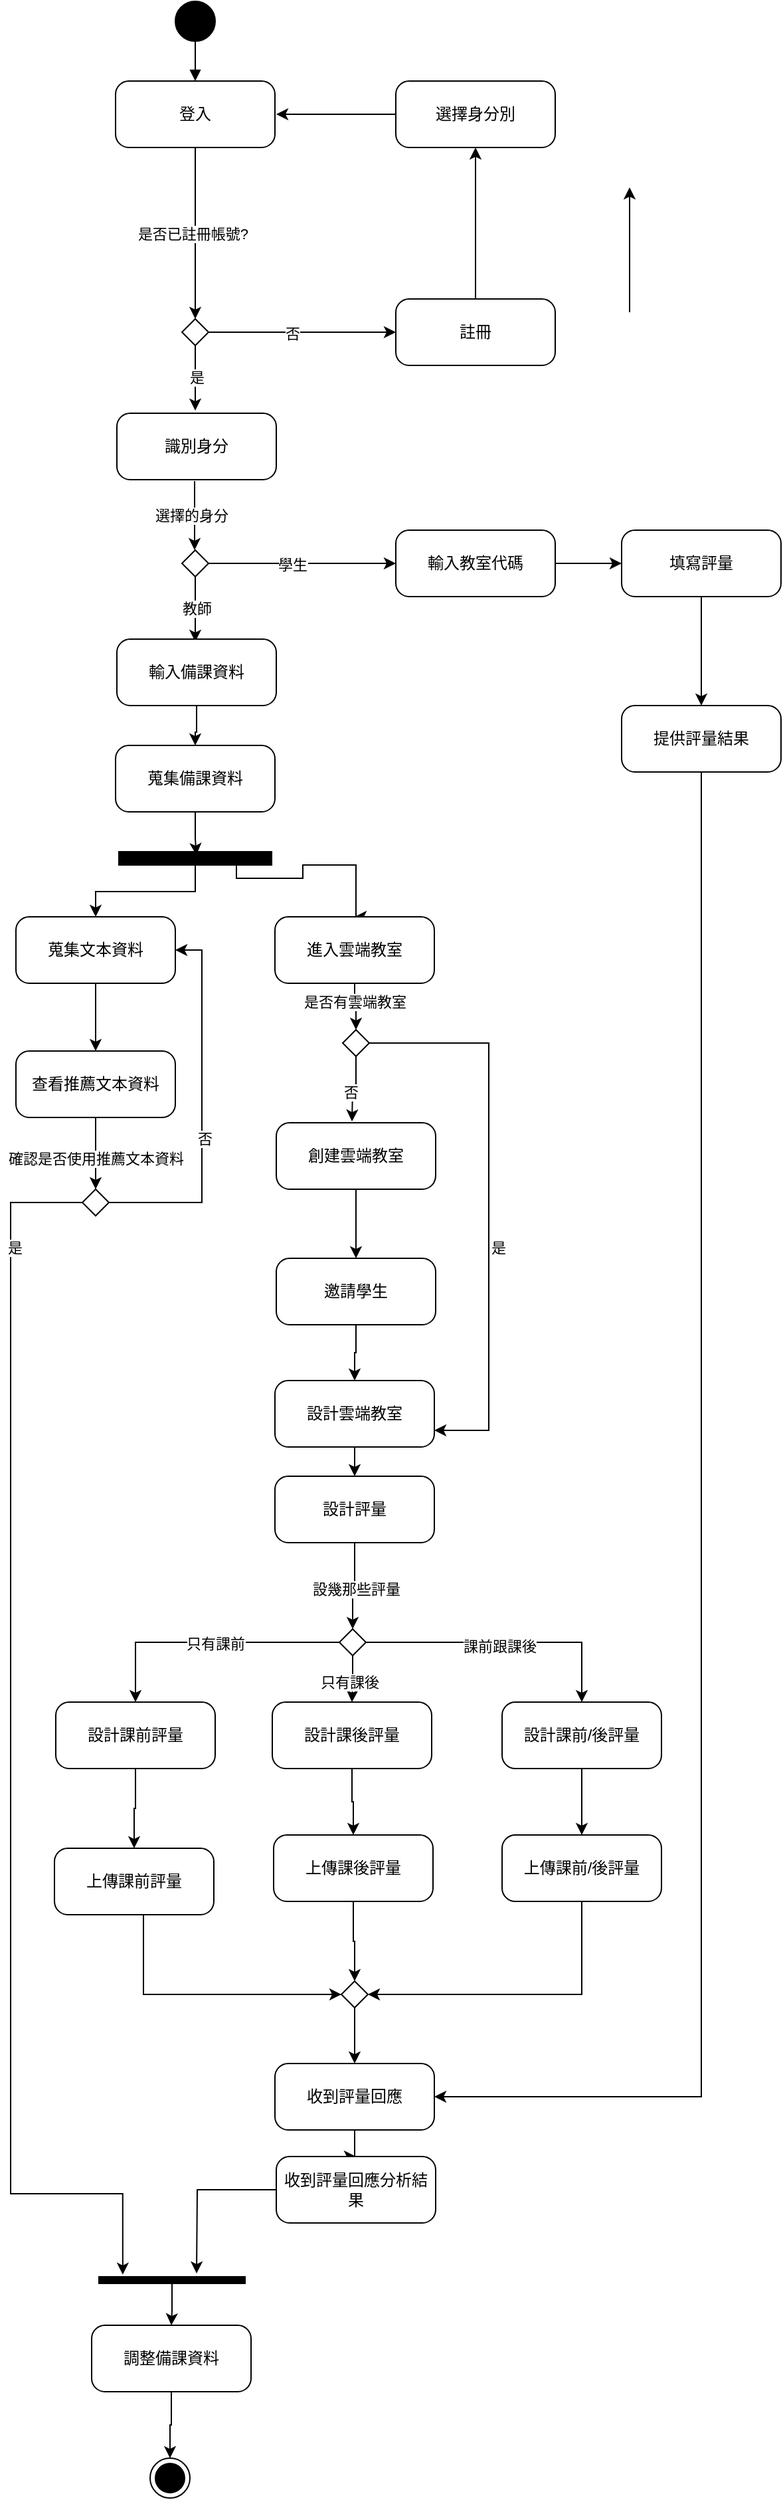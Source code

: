 <mxfile version="25.0.3">
  <diagram name="第 1 页" id="TQa5J9GlehOZ1MiMV7HE">
    <mxGraphModel dx="934" dy="525" grid="1" gridSize="10" guides="1" tooltips="1" connect="1" arrows="1" fold="1" page="1" pageScale="1" pageWidth="3300" pageHeight="4681" math="0" shadow="0">
      <root>
        <mxCell id="0" />
        <mxCell id="1" parent="0" />
        <mxCell id="7FevX2dkkL_9MfP158KE-2" value="" style="ellipse;fillColor=strokeColor;html=1;" parent="1" vertex="1">
          <mxGeometry x="144" y="30" width="30" height="30" as="geometry" />
        </mxCell>
        <mxCell id="7FevX2dkkL_9MfP158KE-6" value="登入" style="html=1;dashed=0;rounded=1;absoluteArcSize=1;arcSize=20;verticalAlign=middle;align=center;whiteSpace=wrap;" parent="1" vertex="1">
          <mxGeometry x="99" y="90" width="120" height="50" as="geometry" />
        </mxCell>
        <mxCell id="7FevX2dkkL_9MfP158KE-10" value="註冊" style="html=1;dashed=0;rounded=1;absoluteArcSize=1;arcSize=20;verticalAlign=middle;align=center;whiteSpace=wrap;" parent="1" vertex="1">
          <mxGeometry x="310" y="254" width="120" height="50" as="geometry" />
        </mxCell>
        <mxCell id="7FevX2dkkL_9MfP158KE-12" value="" style="edgeStyle=orthogonalEdgeStyle;rounded=0;orthogonalLoop=1;jettySize=auto;html=1;endArrow=classic;endFill=1;entryX=0.5;entryY=0;entryDx=0;entryDy=0;exitX=0.5;exitY=1;exitDx=0;exitDy=0;" parent="1" source="7FevX2dkkL_9MfP158KE-6" edge="1">
          <mxGeometry relative="1" as="geometry">
            <mxPoint x="159" y="269" as="targetPoint" />
            <mxPoint x="158.5" y="150" as="sourcePoint" />
          </mxGeometry>
        </mxCell>
        <mxCell id="7FevX2dkkL_9MfP158KE-13" value="是否已註冊帳號?" style="edgeLabel;html=1;align=center;verticalAlign=middle;resizable=0;points=[];" parent="7FevX2dkkL_9MfP158KE-12" vertex="1" connectable="0">
          <mxGeometry relative="1" as="geometry">
            <mxPoint x="-3" as="offset" />
          </mxGeometry>
        </mxCell>
        <mxCell id="7FevX2dkkL_9MfP158KE-16" value="" style="html=1;verticalAlign=bottom;labelBackgroundColor=none;endArrow=block;endFill=1;rounded=0;entryX=0.5;entryY=0;entryDx=0;entryDy=0;exitX=0.5;exitY=1;exitDx=0;exitDy=0;" parent="1" source="7FevX2dkkL_9MfP158KE-2" target="7FevX2dkkL_9MfP158KE-6" edge="1">
          <mxGeometry width="160" relative="1" as="geometry">
            <mxPoint x="300" y="330" as="sourcePoint" />
            <mxPoint x="460" y="330" as="targetPoint" />
          </mxGeometry>
        </mxCell>
        <mxCell id="7FevX2dkkL_9MfP158KE-17" style="edgeStyle=orthogonalEdgeStyle;rounded=0;orthogonalLoop=1;jettySize=auto;html=1;exitX=0.5;exitY=0;exitDx=0;exitDy=0;endArrow=classic;endFill=1;entryX=0.5;entryY=1;entryDx=0;entryDy=0;" parent="1" source="7FevX2dkkL_9MfP158KE-10" target="7FevX2dkkL_9MfP158KE-23" edge="1">
          <mxGeometry relative="1" as="geometry">
            <mxPoint x="370" y="210" as="targetPoint" />
            <mxPoint x="190" y="257" as="sourcePoint" />
          </mxGeometry>
        </mxCell>
        <mxCell id="7FevX2dkkL_9MfP158KE-22" style="edgeStyle=orthogonalEdgeStyle;rounded=0;orthogonalLoop=1;jettySize=auto;html=1;exitX=0.5;exitY=0;exitDx=0;exitDy=0;endArrow=classic;endFill=1;" parent="1" edge="1">
          <mxGeometry relative="1" as="geometry">
            <mxPoint x="486" y="170" as="targetPoint" />
            <mxPoint x="486" y="264" as="sourcePoint" />
          </mxGeometry>
        </mxCell>
        <mxCell id="7FevX2dkkL_9MfP158KE-24" style="edgeStyle=orthogonalEdgeStyle;rounded=0;orthogonalLoop=1;jettySize=auto;html=1;" parent="1" source="7FevX2dkkL_9MfP158KE-23" edge="1">
          <mxGeometry relative="1" as="geometry">
            <mxPoint x="220" y="115" as="targetPoint" />
          </mxGeometry>
        </mxCell>
        <mxCell id="7FevX2dkkL_9MfP158KE-23" value="選擇身分別" style="html=1;dashed=0;rounded=1;absoluteArcSize=1;arcSize=20;verticalAlign=middle;align=center;whiteSpace=wrap;" parent="1" vertex="1">
          <mxGeometry x="310" y="90" width="120" height="50" as="geometry" />
        </mxCell>
        <mxCell id="7FevX2dkkL_9MfP158KE-26" value="" style="edgeStyle=orthogonalEdgeStyle;rounded=0;orthogonalLoop=1;jettySize=auto;html=1;endArrow=classic;endFill=1;exitX=0.5;exitY=1;exitDx=0;exitDy=0;" parent="1" edge="1">
          <mxGeometry relative="1" as="geometry">
            <mxPoint x="158.5" y="443" as="targetPoint" />
            <mxPoint x="158.5" y="391" as="sourcePoint" />
          </mxGeometry>
        </mxCell>
        <mxCell id="7FevX2dkkL_9MfP158KE-27" value="選擇的身分" style="edgeLabel;html=1;align=center;verticalAlign=middle;resizable=0;points=[];" parent="7FevX2dkkL_9MfP158KE-26" vertex="1" connectable="0">
          <mxGeometry relative="1" as="geometry">
            <mxPoint x="-3" as="offset" />
          </mxGeometry>
        </mxCell>
        <mxCell id="7FevX2dkkL_9MfP158KE-28" value="識別身分" style="html=1;dashed=0;rounded=1;absoluteArcSize=1;arcSize=20;verticalAlign=middle;align=center;whiteSpace=wrap;" parent="1" vertex="1">
          <mxGeometry x="100" y="340" width="120" height="50" as="geometry" />
        </mxCell>
        <mxCell id="7FevX2dkkL_9MfP158KE-33" style="edgeStyle=orthogonalEdgeStyle;rounded=0;orthogonalLoop=1;jettySize=auto;html=1;exitX=1;exitY=0.5;exitDx=0;exitDy=0;endArrow=classic;endFill=1;entryX=0;entryY=0.5;entryDx=0;entryDy=0;" parent="1" source="7FevX2dkkL_9MfP158KE-35" edge="1">
          <mxGeometry relative="1" as="geometry">
            <mxPoint x="310" y="279" as="targetPoint" />
            <mxPoint x="199" y="307" as="sourcePoint" />
          </mxGeometry>
        </mxCell>
        <mxCell id="7FevX2dkkL_9MfP158KE-34" value="否" style="edgeLabel;html=1;align=center;verticalAlign=middle;resizable=0;points=[];" parent="7FevX2dkkL_9MfP158KE-33" vertex="1" connectable="0">
          <mxGeometry x="0.156" relative="1" as="geometry">
            <mxPoint x="-19" as="offset" />
          </mxGeometry>
        </mxCell>
        <mxCell id="7FevX2dkkL_9MfP158KE-35" value="" style="rhombus;aspect=fixed;" parent="1" vertex="1">
          <mxGeometry x="149" y="269" width="20" height="20" as="geometry" />
        </mxCell>
        <mxCell id="7FevX2dkkL_9MfP158KE-36" style="edgeStyle=orthogonalEdgeStyle;rounded=0;orthogonalLoop=1;jettySize=auto;html=1;exitX=0.5;exitY=1;exitDx=0;exitDy=0;endArrow=classic;endFill=1;" parent="1" source="7FevX2dkkL_9MfP158KE-35" edge="1">
          <mxGeometry relative="1" as="geometry">
            <mxPoint x="159" y="338" as="targetPoint" />
            <mxPoint x="159" y="288" as="sourcePoint" />
          </mxGeometry>
        </mxCell>
        <mxCell id="7FevX2dkkL_9MfP158KE-37" value="是" style="edgeLabel;html=1;align=center;verticalAlign=middle;resizable=0;points=[];" parent="7FevX2dkkL_9MfP158KE-36" vertex="1" connectable="0">
          <mxGeometry x="0.01" y="3" relative="1" as="geometry">
            <mxPoint x="-3" y="-1" as="offset" />
          </mxGeometry>
        </mxCell>
        <mxCell id="7FevX2dkkL_9MfP158KE-38" style="edgeStyle=orthogonalEdgeStyle;rounded=0;orthogonalLoop=1;jettySize=auto;html=1;exitX=1;exitY=0.5;exitDx=0;exitDy=0;endArrow=classic;endFill=1;entryX=0;entryY=0.5;entryDx=0;entryDy=0;" parent="1" source="7FevX2dkkL_9MfP158KE-40" edge="1">
          <mxGeometry relative="1" as="geometry">
            <mxPoint x="310" y="453" as="targetPoint" />
            <mxPoint x="199" y="481" as="sourcePoint" />
          </mxGeometry>
        </mxCell>
        <mxCell id="7FevX2dkkL_9MfP158KE-39" value="學生" style="edgeLabel;html=1;align=center;verticalAlign=middle;resizable=0;points=[];" parent="7FevX2dkkL_9MfP158KE-38" vertex="1" connectable="0">
          <mxGeometry x="0.156" relative="1" as="geometry">
            <mxPoint x="-19" as="offset" />
          </mxGeometry>
        </mxCell>
        <mxCell id="7FevX2dkkL_9MfP158KE-40" value="" style="rhombus;aspect=fixed;" parent="1" vertex="1">
          <mxGeometry x="149" y="443" width="20" height="20" as="geometry" />
        </mxCell>
        <mxCell id="7FevX2dkkL_9MfP158KE-41" style="edgeStyle=orthogonalEdgeStyle;rounded=0;orthogonalLoop=1;jettySize=auto;html=1;exitX=0.5;exitY=1;exitDx=0;exitDy=0;endArrow=classic;endFill=1;" parent="1" source="7FevX2dkkL_9MfP158KE-40" edge="1">
          <mxGeometry relative="1" as="geometry">
            <mxPoint x="159" y="512" as="targetPoint" />
            <mxPoint x="159" y="462" as="sourcePoint" />
          </mxGeometry>
        </mxCell>
        <mxCell id="7FevX2dkkL_9MfP158KE-42" value="教師" style="edgeLabel;html=1;align=center;verticalAlign=middle;resizable=0;points=[];" parent="7FevX2dkkL_9MfP158KE-41" vertex="1" connectable="0">
          <mxGeometry x="0.01" y="3" relative="1" as="geometry">
            <mxPoint x="-3" y="-1" as="offset" />
          </mxGeometry>
        </mxCell>
        <mxCell id="7FevX2dkkL_9MfP158KE-49" style="edgeStyle=orthogonalEdgeStyle;rounded=0;orthogonalLoop=1;jettySize=auto;html=1;entryX=0.5;entryY=0;entryDx=0;entryDy=0;" parent="1" source="7FevX2dkkL_9MfP158KE-43" target="7FevX2dkkL_9MfP158KE-45" edge="1">
          <mxGeometry relative="1" as="geometry" />
        </mxCell>
        <mxCell id="7FevX2dkkL_9MfP158KE-43" value="輸入備課資料" style="html=1;dashed=0;rounded=1;absoluteArcSize=1;arcSize=20;verticalAlign=middle;align=center;whiteSpace=wrap;" parent="1" vertex="1">
          <mxGeometry x="100" y="510" width="120" height="50" as="geometry" />
        </mxCell>
        <mxCell id="7FevX2dkkL_9MfP158KE-45" value="蒐集備課資料" style="html=1;dashed=0;rounded=1;absoluteArcSize=1;arcSize=20;verticalAlign=middle;align=center;whiteSpace=wrap;" parent="1" vertex="1">
          <mxGeometry x="99" y="590" width="120" height="50" as="geometry" />
        </mxCell>
        <mxCell id="7FevX2dkkL_9MfP158KE-54" style="edgeStyle=orthogonalEdgeStyle;rounded=0;orthogonalLoop=1;jettySize=auto;html=1;" parent="1" source="7FevX2dkkL_9MfP158KE-50" target="7FevX2dkkL_9MfP158KE-53" edge="1">
          <mxGeometry relative="1" as="geometry">
            <mxPoint x="158.059" y="1225" as="sourcePoint" />
          </mxGeometry>
        </mxCell>
        <mxCell id="7FevX2dkkL_9MfP158KE-53" value="" style="ellipse;html=1;shape=endState;fillColor=strokeColor;" parent="1" vertex="1">
          <mxGeometry x="125" y="1879" width="30" height="30" as="geometry" />
        </mxCell>
        <mxCell id="w4hdbUAe_bw6c_E5u_BD-85" style="edgeStyle=orthogonalEdgeStyle;rounded=0;orthogonalLoop=1;jettySize=auto;html=1;" edge="1" parent="1" source="7FevX2dkkL_9MfP158KE-55" target="w4hdbUAe_bw6c_E5u_BD-84">
          <mxGeometry relative="1" as="geometry" />
        </mxCell>
        <mxCell id="7FevX2dkkL_9MfP158KE-55" value="輸入教室代碼" style="html=1;dashed=0;rounded=1;absoluteArcSize=1;arcSize=20;verticalAlign=middle;align=center;whiteSpace=wrap;" parent="1" vertex="1">
          <mxGeometry x="310" y="428" width="120" height="50" as="geometry" />
        </mxCell>
        <mxCell id="7FevX2dkkL_9MfP158KE-65" style="edgeStyle=orthogonalEdgeStyle;rounded=0;orthogonalLoop=1;jettySize=auto;html=1;entryX=0.5;entryY=0;entryDx=0;entryDy=0;" parent="1" source="7FevX2dkkL_9MfP158KE-59" target="7FevX2dkkL_9MfP158KE-63" edge="1">
          <mxGeometry relative="1" as="geometry" />
        </mxCell>
        <mxCell id="w4hdbUAe_bw6c_E5u_BD-18" style="edgeStyle=orthogonalEdgeStyle;rounded=0;orthogonalLoop=1;jettySize=auto;html=1;entryX=0.5;entryY=0;entryDx=0;entryDy=0;" edge="1" parent="1" source="7FevX2dkkL_9MfP158KE-59" target="7FevX2dkkL_9MfP158KE-79">
          <mxGeometry relative="1" as="geometry">
            <Array as="points">
              <mxPoint x="190" y="690" />
              <mxPoint x="240" y="690" />
              <mxPoint x="240" y="680" />
              <mxPoint x="280" y="680" />
            </Array>
          </mxGeometry>
        </mxCell>
        <mxCell id="7FevX2dkkL_9MfP158KE-59" value="" style="html=1;points=[];perimeter=orthogonalPerimeter;fillColor=strokeColor;" parent="1" vertex="1">
          <mxGeometry x="101.5" y="670" width="115" height="10" as="geometry" />
        </mxCell>
        <mxCell id="w4hdbUAe_bw6c_E5u_BD-39" value="" style="edgeStyle=orthogonalEdgeStyle;rounded=0;orthogonalLoop=1;jettySize=auto;html=1;" edge="1" parent="1" source="7FevX2dkkL_9MfP158KE-63" target="w4hdbUAe_bw6c_E5u_BD-38">
          <mxGeometry relative="1" as="geometry" />
        </mxCell>
        <mxCell id="7FevX2dkkL_9MfP158KE-63" value="蒐集文本資料" style="html=1;dashed=0;rounded=1;absoluteArcSize=1;arcSize=20;verticalAlign=middle;align=center;whiteSpace=wrap;" parent="1" vertex="1">
          <mxGeometry x="24" y="719" width="120" height="50" as="geometry" />
        </mxCell>
        <mxCell id="7FevX2dkkL_9MfP158KE-87" value="" style="edgeStyle=orthogonalEdgeStyle;rounded=0;orthogonalLoop=1;jettySize=auto;html=1;" parent="1" source="7FevX2dkkL_9MfP158KE-79" target="7FevX2dkkL_9MfP158KE-83" edge="1">
          <mxGeometry relative="1" as="geometry" />
        </mxCell>
        <mxCell id="7FevX2dkkL_9MfP158KE-88" value="是否有雲端教室" style="edgeLabel;html=1;align=center;verticalAlign=middle;resizable=0;points=[];" parent="7FevX2dkkL_9MfP158KE-87" vertex="1" connectable="0">
          <mxGeometry x="-0.235" relative="1" as="geometry">
            <mxPoint as="offset" />
          </mxGeometry>
        </mxCell>
        <mxCell id="7FevX2dkkL_9MfP158KE-79" value="進入雲端教室" style="html=1;dashed=0;rounded=1;absoluteArcSize=1;arcSize=20;verticalAlign=middle;align=center;whiteSpace=wrap;" parent="1" vertex="1">
          <mxGeometry x="219" y="719" width="120" height="50" as="geometry" />
        </mxCell>
        <mxCell id="7FevX2dkkL_9MfP158KE-81" style="edgeStyle=orthogonalEdgeStyle;rounded=0;orthogonalLoop=1;jettySize=auto;html=1;exitX=1;exitY=0.5;exitDx=0;exitDy=0;endArrow=classic;endFill=1;entryX=1;entryY=0.75;entryDx=0;entryDy=0;" parent="1" source="7FevX2dkkL_9MfP158KE-83" edge="1" target="w4hdbUAe_bw6c_E5u_BD-19">
          <mxGeometry relative="1" as="geometry">
            <mxPoint x="377" y="814" as="targetPoint" />
            <mxPoint x="317" y="842" as="sourcePoint" />
            <Array as="points">
              <mxPoint x="380" y="814" />
              <mxPoint x="380" y="1105" />
            </Array>
          </mxGeometry>
        </mxCell>
        <mxCell id="7FevX2dkkL_9MfP158KE-82" value="是" style="edgeLabel;html=1;align=center;verticalAlign=middle;resizable=0;points=[];" parent="7FevX2dkkL_9MfP158KE-81" vertex="1" connectable="0">
          <mxGeometry x="0.156" relative="1" as="geometry">
            <mxPoint x="7" as="offset" />
          </mxGeometry>
        </mxCell>
        <mxCell id="7FevX2dkkL_9MfP158KE-83" value="" style="rhombus;aspect=fixed;" parent="1" vertex="1">
          <mxGeometry x="270" y="804" width="20" height="20" as="geometry" />
        </mxCell>
        <mxCell id="7FevX2dkkL_9MfP158KE-84" style="edgeStyle=orthogonalEdgeStyle;rounded=0;orthogonalLoop=1;jettySize=auto;html=1;exitX=0.5;exitY=1;exitDx=0;exitDy=0;endArrow=classic;endFill=1;" parent="1" source="7FevX2dkkL_9MfP158KE-83" edge="1">
          <mxGeometry relative="1" as="geometry">
            <mxPoint x="277" y="873" as="targetPoint" />
            <mxPoint x="277" y="823" as="sourcePoint" />
          </mxGeometry>
        </mxCell>
        <mxCell id="7FevX2dkkL_9MfP158KE-85" value="否" style="edgeLabel;html=1;align=center;verticalAlign=middle;resizable=0;points=[];" parent="7FevX2dkkL_9MfP158KE-84" vertex="1" connectable="0">
          <mxGeometry x="0.01" y="3" relative="1" as="geometry">
            <mxPoint x="-3" y="-1" as="offset" />
          </mxGeometry>
        </mxCell>
        <mxCell id="w4hdbUAe_bw6c_E5u_BD-2" style="edgeStyle=orthogonalEdgeStyle;rounded=0;orthogonalLoop=1;jettySize=auto;html=1;" edge="1" parent="1" source="7FevX2dkkL_9MfP158KE-89" target="7FevX2dkkL_9MfP158KE-91">
          <mxGeometry relative="1" as="geometry" />
        </mxCell>
        <mxCell id="7FevX2dkkL_9MfP158KE-89" value="創建雲端教室" style="html=1;dashed=0;rounded=1;absoluteArcSize=1;arcSize=20;verticalAlign=middle;align=center;whiteSpace=wrap;" parent="1" vertex="1">
          <mxGeometry x="220" y="874" width="120" height="50" as="geometry" />
        </mxCell>
        <mxCell id="w4hdbUAe_bw6c_E5u_BD-20" value="" style="edgeStyle=orthogonalEdgeStyle;rounded=0;orthogonalLoop=1;jettySize=auto;html=1;" edge="1" parent="1" source="7FevX2dkkL_9MfP158KE-91" target="w4hdbUAe_bw6c_E5u_BD-19">
          <mxGeometry relative="1" as="geometry" />
        </mxCell>
        <mxCell id="7FevX2dkkL_9MfP158KE-91" value="邀請學生" style="html=1;dashed=0;rounded=1;absoluteArcSize=1;arcSize=20;verticalAlign=middle;align=center;whiteSpace=wrap;" parent="1" vertex="1">
          <mxGeometry x="220" y="976" width="120" height="50" as="geometry" />
        </mxCell>
        <mxCell id="w4hdbUAe_bw6c_E5u_BD-71" style="edgeStyle=orthogonalEdgeStyle;rounded=0;orthogonalLoop=1;jettySize=auto;html=1;entryX=1;entryY=0.5;entryDx=0;entryDy=0;" edge="1" parent="1" source="w4hdbUAe_bw6c_E5u_BD-3" target="w4hdbUAe_bw6c_E5u_BD-68">
          <mxGeometry relative="1" as="geometry">
            <Array as="points">
              <mxPoint x="450" y="1530" />
            </Array>
          </mxGeometry>
        </mxCell>
        <mxCell id="w4hdbUAe_bw6c_E5u_BD-3" value="上傳課前/後評量" style="html=1;dashed=0;rounded=1;absoluteArcSize=1;arcSize=20;verticalAlign=middle;align=center;whiteSpace=wrap;" vertex="1" parent="1">
          <mxGeometry x="390" y="1410" width="120" height="50" as="geometry" />
        </mxCell>
        <mxCell id="w4hdbUAe_bw6c_E5u_BD-19" value="設計雲端教室" style="html=1;dashed=0;rounded=1;absoluteArcSize=1;arcSize=20;verticalAlign=middle;align=center;whiteSpace=wrap;" vertex="1" parent="1">
          <mxGeometry x="219" y="1068" width="120" height="50" as="geometry" />
        </mxCell>
        <mxCell id="w4hdbUAe_bw6c_E5u_BD-32" value="" style="edgeStyle=orthogonalEdgeStyle;rounded=0;orthogonalLoop=1;jettySize=auto;html=1;" edge="1" parent="1" source="w4hdbUAe_bw6c_E5u_BD-28" target="w4hdbUAe_bw6c_E5u_BD-29">
          <mxGeometry relative="1" as="geometry" />
        </mxCell>
        <mxCell id="w4hdbUAe_bw6c_E5u_BD-28" value="收到評量回應" style="html=1;dashed=0;rounded=1;absoluteArcSize=1;arcSize=20;verticalAlign=middle;align=center;whiteSpace=wrap;" vertex="1" parent="1">
          <mxGeometry x="219" y="1582" width="120" height="50" as="geometry" />
        </mxCell>
        <mxCell id="w4hdbUAe_bw6c_E5u_BD-80" style="edgeStyle=orthogonalEdgeStyle;rounded=0;orthogonalLoop=1;jettySize=auto;html=1;" edge="1" parent="1" source="w4hdbUAe_bw6c_E5u_BD-29">
          <mxGeometry relative="1" as="geometry">
            <mxPoint x="160" y="1740" as="targetPoint" />
          </mxGeometry>
        </mxCell>
        <mxCell id="w4hdbUAe_bw6c_E5u_BD-29" value="收到評量回應分析結果" style="html=1;dashed=0;rounded=1;absoluteArcSize=1;arcSize=20;verticalAlign=middle;align=center;whiteSpace=wrap;" vertex="1" parent="1">
          <mxGeometry x="220" y="1652" width="120" height="50" as="geometry" />
        </mxCell>
        <mxCell id="7FevX2dkkL_9MfP158KE-50" value="調整備課資料" style="html=1;dashed=0;rounded=1;absoluteArcSize=1;arcSize=20;verticalAlign=middle;align=center;whiteSpace=wrap;" parent="1" vertex="1">
          <mxGeometry x="81" y="1779" width="120" height="50" as="geometry" />
        </mxCell>
        <mxCell id="w4hdbUAe_bw6c_E5u_BD-37" style="edgeStyle=orthogonalEdgeStyle;rounded=0;orthogonalLoop=1;jettySize=auto;html=1;entryX=0.507;entryY=0.245;entryDx=0;entryDy=0;entryPerimeter=0;" edge="1" parent="1" source="7FevX2dkkL_9MfP158KE-45" target="7FevX2dkkL_9MfP158KE-59">
          <mxGeometry relative="1" as="geometry" />
        </mxCell>
        <mxCell id="w4hdbUAe_bw6c_E5u_BD-75" value="" style="edgeStyle=orthogonalEdgeStyle;rounded=0;orthogonalLoop=1;jettySize=auto;html=1;" edge="1" parent="1" source="w4hdbUAe_bw6c_E5u_BD-38" target="w4hdbUAe_bw6c_E5u_BD-74">
          <mxGeometry relative="1" as="geometry" />
        </mxCell>
        <mxCell id="w4hdbUAe_bw6c_E5u_BD-76" value="確認是否使用推薦文本資料" style="edgeLabel;html=1;align=center;verticalAlign=middle;resizable=0;points=[];" vertex="1" connectable="0" parent="w4hdbUAe_bw6c_E5u_BD-75">
          <mxGeometry x="0.144" relative="1" as="geometry">
            <mxPoint as="offset" />
          </mxGeometry>
        </mxCell>
        <mxCell id="w4hdbUAe_bw6c_E5u_BD-38" value="查看推薦文本資料" style="html=1;dashed=0;rounded=1;absoluteArcSize=1;arcSize=20;verticalAlign=middle;align=center;whiteSpace=wrap;" vertex="1" parent="1">
          <mxGeometry x="24" y="820" width="120" height="50" as="geometry" />
        </mxCell>
        <mxCell id="w4hdbUAe_bw6c_E5u_BD-40" value="" style="edgeStyle=orthogonalEdgeStyle;rounded=0;orthogonalLoop=1;jettySize=auto;html=1;exitX=0.5;exitY=1;exitDx=0;exitDy=0;endArrow=classic;endFill=1;" edge="1" parent="1" target="w4hdbUAe_bw6c_E5u_BD-11">
          <mxGeometry relative="1" as="geometry">
            <mxPoint x="280" y="1250" as="targetPoint" />
            <mxPoint x="280.0" y="1187" as="sourcePoint" />
          </mxGeometry>
        </mxCell>
        <mxCell id="w4hdbUAe_bw6c_E5u_BD-41" value="" style="edgeStyle=orthogonalEdgeStyle;rounded=0;orthogonalLoop=1;jettySize=auto;html=1;startArrow=classic;startFill=1;endArrow=none;endFill=0;" edge="1" parent="1" source="w4hdbUAe_bw6c_E5u_BD-11" target="w4hdbUAe_bw6c_E5u_BD-19">
          <mxGeometry relative="1" as="geometry" />
        </mxCell>
        <mxCell id="w4hdbUAe_bw6c_E5u_BD-43" value="" style="edgeStyle=orthogonalEdgeStyle;rounded=0;orthogonalLoop=1;jettySize=auto;html=1;" edge="1" parent="1" source="w4hdbUAe_bw6c_E5u_BD-11" target="w4hdbUAe_bw6c_E5u_BD-42">
          <mxGeometry relative="1" as="geometry" />
        </mxCell>
        <mxCell id="w4hdbUAe_bw6c_E5u_BD-58" value="設幾那些評量" style="edgeLabel;html=1;align=center;verticalAlign=middle;resizable=0;points=[];" vertex="1" connectable="0" parent="w4hdbUAe_bw6c_E5u_BD-43">
          <mxGeometry x="0.115" y="2" relative="1" as="geometry">
            <mxPoint y="-1" as="offset" />
          </mxGeometry>
        </mxCell>
        <mxCell id="w4hdbUAe_bw6c_E5u_BD-11" value="設計評量" style="html=1;dashed=0;rounded=1;absoluteArcSize=1;arcSize=20;verticalAlign=middle;align=center;whiteSpace=wrap;" vertex="1" parent="1">
          <mxGeometry x="219" y="1140" width="120" height="50" as="geometry" />
        </mxCell>
        <mxCell id="w4hdbUAe_bw6c_E5u_BD-47" style="edgeStyle=orthogonalEdgeStyle;rounded=0;orthogonalLoop=1;jettySize=auto;html=1;entryX=0.5;entryY=0;entryDx=0;entryDy=0;" edge="1" parent="1" source="w4hdbUAe_bw6c_E5u_BD-42" target="w4hdbUAe_bw6c_E5u_BD-44">
          <mxGeometry relative="1" as="geometry" />
        </mxCell>
        <mxCell id="w4hdbUAe_bw6c_E5u_BD-59" value="只有課前" style="edgeLabel;html=1;align=center;verticalAlign=middle;resizable=0;points=[];" vertex="1" connectable="0" parent="w4hdbUAe_bw6c_E5u_BD-47">
          <mxGeometry x="-0.052" y="1" relative="1" as="geometry">
            <mxPoint as="offset" />
          </mxGeometry>
        </mxCell>
        <mxCell id="w4hdbUAe_bw6c_E5u_BD-48" value="" style="edgeStyle=orthogonalEdgeStyle;rounded=0;orthogonalLoop=1;jettySize=auto;html=1;" edge="1" parent="1" source="w4hdbUAe_bw6c_E5u_BD-42" target="w4hdbUAe_bw6c_E5u_BD-45">
          <mxGeometry relative="1" as="geometry" />
        </mxCell>
        <mxCell id="w4hdbUAe_bw6c_E5u_BD-62" value="只有課後" style="edgeLabel;html=1;align=center;verticalAlign=middle;resizable=0;points=[];" vertex="1" connectable="0" parent="w4hdbUAe_bw6c_E5u_BD-48">
          <mxGeometry x="0.155" y="-3" relative="1" as="geometry">
            <mxPoint x="1" as="offset" />
          </mxGeometry>
        </mxCell>
        <mxCell id="w4hdbUAe_bw6c_E5u_BD-49" style="edgeStyle=orthogonalEdgeStyle;rounded=0;orthogonalLoop=1;jettySize=auto;html=1;entryX=0.5;entryY=0;entryDx=0;entryDy=0;" edge="1" parent="1" source="w4hdbUAe_bw6c_E5u_BD-42" target="w4hdbUAe_bw6c_E5u_BD-46">
          <mxGeometry relative="1" as="geometry" />
        </mxCell>
        <mxCell id="w4hdbUAe_bw6c_E5u_BD-63" value="課前跟課後" style="edgeLabel;html=1;align=center;verticalAlign=middle;resizable=0;points=[];" vertex="1" connectable="0" parent="w4hdbUAe_bw6c_E5u_BD-49">
          <mxGeometry x="-0.035" y="-3" relative="1" as="geometry">
            <mxPoint as="offset" />
          </mxGeometry>
        </mxCell>
        <mxCell id="w4hdbUAe_bw6c_E5u_BD-42" value="" style="rhombus;aspect=fixed;" vertex="1" parent="1">
          <mxGeometry x="267.5" y="1255" width="20" height="20" as="geometry" />
        </mxCell>
        <mxCell id="w4hdbUAe_bw6c_E5u_BD-67" value="" style="edgeStyle=orthogonalEdgeStyle;rounded=0;orthogonalLoop=1;jettySize=auto;html=1;" edge="1" parent="1" source="w4hdbUAe_bw6c_E5u_BD-44" target="w4hdbUAe_bw6c_E5u_BD-60">
          <mxGeometry relative="1" as="geometry" />
        </mxCell>
        <mxCell id="w4hdbUAe_bw6c_E5u_BD-44" value="設計課前評量" style="html=1;dashed=0;rounded=1;absoluteArcSize=1;arcSize=20;verticalAlign=middle;align=center;whiteSpace=wrap;" vertex="1" parent="1">
          <mxGeometry x="54" y="1310" width="120" height="50" as="geometry" />
        </mxCell>
        <mxCell id="w4hdbUAe_bw6c_E5u_BD-65" value="" style="edgeStyle=orthogonalEdgeStyle;rounded=0;orthogonalLoop=1;jettySize=auto;html=1;" edge="1" parent="1" source="w4hdbUAe_bw6c_E5u_BD-45" target="w4hdbUAe_bw6c_E5u_BD-61">
          <mxGeometry relative="1" as="geometry" />
        </mxCell>
        <mxCell id="w4hdbUAe_bw6c_E5u_BD-45" value="設計課後評量" style="html=1;dashed=0;rounded=1;absoluteArcSize=1;arcSize=20;verticalAlign=middle;align=center;whiteSpace=wrap;" vertex="1" parent="1">
          <mxGeometry x="217" y="1310" width="120" height="50" as="geometry" />
        </mxCell>
        <mxCell id="w4hdbUAe_bw6c_E5u_BD-64" value="" style="edgeStyle=orthogonalEdgeStyle;rounded=0;orthogonalLoop=1;jettySize=auto;html=1;" edge="1" parent="1" source="w4hdbUAe_bw6c_E5u_BD-46" target="w4hdbUAe_bw6c_E5u_BD-3">
          <mxGeometry relative="1" as="geometry" />
        </mxCell>
        <mxCell id="w4hdbUAe_bw6c_E5u_BD-46" value="設計課前/後評量" style="html=1;dashed=0;rounded=1;absoluteArcSize=1;arcSize=20;verticalAlign=middle;align=center;whiteSpace=wrap;" vertex="1" parent="1">
          <mxGeometry x="390" y="1310" width="120" height="50" as="geometry" />
        </mxCell>
        <mxCell id="w4hdbUAe_bw6c_E5u_BD-70" style="edgeStyle=orthogonalEdgeStyle;rounded=0;orthogonalLoop=1;jettySize=auto;html=1;entryX=0;entryY=0.5;entryDx=0;entryDy=0;" edge="1" parent="1" source="w4hdbUAe_bw6c_E5u_BD-60" target="w4hdbUAe_bw6c_E5u_BD-68">
          <mxGeometry relative="1" as="geometry">
            <Array as="points">
              <mxPoint x="120" y="1530" />
            </Array>
          </mxGeometry>
        </mxCell>
        <mxCell id="w4hdbUAe_bw6c_E5u_BD-60" value="上傳課前評量" style="html=1;dashed=0;rounded=1;absoluteArcSize=1;arcSize=20;verticalAlign=middle;align=center;whiteSpace=wrap;" vertex="1" parent="1">
          <mxGeometry x="53" y="1420" width="120" height="50" as="geometry" />
        </mxCell>
        <mxCell id="w4hdbUAe_bw6c_E5u_BD-69" value="" style="edgeStyle=orthogonalEdgeStyle;rounded=0;orthogonalLoop=1;jettySize=auto;html=1;" edge="1" parent="1" source="w4hdbUAe_bw6c_E5u_BD-61" target="w4hdbUAe_bw6c_E5u_BD-68">
          <mxGeometry relative="1" as="geometry" />
        </mxCell>
        <mxCell id="w4hdbUAe_bw6c_E5u_BD-61" value="上傳課後評量" style="html=1;dashed=0;rounded=1;absoluteArcSize=1;arcSize=20;verticalAlign=middle;align=center;whiteSpace=wrap;" vertex="1" parent="1">
          <mxGeometry x="218" y="1410" width="120" height="50" as="geometry" />
        </mxCell>
        <mxCell id="w4hdbUAe_bw6c_E5u_BD-73" style="edgeStyle=orthogonalEdgeStyle;rounded=0;orthogonalLoop=1;jettySize=auto;html=1;" edge="1" parent="1" source="w4hdbUAe_bw6c_E5u_BD-68" target="w4hdbUAe_bw6c_E5u_BD-28">
          <mxGeometry relative="1" as="geometry" />
        </mxCell>
        <mxCell id="w4hdbUAe_bw6c_E5u_BD-68" value="" style="rhombus;aspect=fixed;" vertex="1" parent="1">
          <mxGeometry x="269" y="1520" width="20" height="20" as="geometry" />
        </mxCell>
        <mxCell id="w4hdbUAe_bw6c_E5u_BD-77" style="edgeStyle=orthogonalEdgeStyle;rounded=0;orthogonalLoop=1;jettySize=auto;html=1;entryX=1;entryY=0.5;entryDx=0;entryDy=0;" edge="1" parent="1" source="w4hdbUAe_bw6c_E5u_BD-74" target="7FevX2dkkL_9MfP158KE-63">
          <mxGeometry relative="1" as="geometry">
            <Array as="points">
              <mxPoint x="164" y="934" />
              <mxPoint x="164" y="744" />
            </Array>
          </mxGeometry>
        </mxCell>
        <mxCell id="w4hdbUAe_bw6c_E5u_BD-78" value="否" style="edgeLabel;html=1;align=center;verticalAlign=middle;resizable=0;points=[];" vertex="1" connectable="0" parent="w4hdbUAe_bw6c_E5u_BD-77">
          <mxGeometry x="-0.154" y="-2" relative="1" as="geometry">
            <mxPoint as="offset" />
          </mxGeometry>
        </mxCell>
        <mxCell id="w4hdbUAe_bw6c_E5u_BD-74" value="" style="rhombus;aspect=fixed;" vertex="1" parent="1">
          <mxGeometry x="74" y="924" width="20" height="20" as="geometry" />
        </mxCell>
        <mxCell id="w4hdbUAe_bw6c_E5u_BD-83" style="edgeStyle=orthogonalEdgeStyle;rounded=0;orthogonalLoop=1;jettySize=auto;html=1;" edge="1" parent="1" source="w4hdbUAe_bw6c_E5u_BD-79" target="7FevX2dkkL_9MfP158KE-50">
          <mxGeometry relative="1" as="geometry" />
        </mxCell>
        <mxCell id="w4hdbUAe_bw6c_E5u_BD-79" value="" style="html=1;points=[];perimeter=orthogonalPerimeter;fillColor=strokeColor;rotation=-90;" vertex="1" parent="1">
          <mxGeometry x="139" y="1690" width="5" height="110" as="geometry" />
        </mxCell>
        <mxCell id="w4hdbUAe_bw6c_E5u_BD-81" style="edgeStyle=orthogonalEdgeStyle;rounded=0;orthogonalLoop=1;jettySize=auto;html=1;entryX=1.324;entryY=0.163;entryDx=0;entryDy=0;entryPerimeter=0;" edge="1" parent="1" source="w4hdbUAe_bw6c_E5u_BD-74" target="w4hdbUAe_bw6c_E5u_BD-79">
          <mxGeometry relative="1" as="geometry">
            <Array as="points">
              <mxPoint x="20" y="934" />
              <mxPoint x="20" y="1680" />
              <mxPoint x="104" y="1680" />
            </Array>
          </mxGeometry>
        </mxCell>
        <mxCell id="w4hdbUAe_bw6c_E5u_BD-82" value="是" style="edgeLabel;html=1;align=center;verticalAlign=middle;resizable=0;points=[];" vertex="1" connectable="0" parent="w4hdbUAe_bw6c_E5u_BD-81">
          <mxGeometry x="-0.814" y="3" relative="1" as="geometry">
            <mxPoint as="offset" />
          </mxGeometry>
        </mxCell>
        <mxCell id="w4hdbUAe_bw6c_E5u_BD-90" value="" style="edgeStyle=orthogonalEdgeStyle;rounded=0;orthogonalLoop=1;jettySize=auto;html=1;" edge="1" parent="1" source="w4hdbUAe_bw6c_E5u_BD-84" target="w4hdbUAe_bw6c_E5u_BD-87">
          <mxGeometry relative="1" as="geometry" />
        </mxCell>
        <mxCell id="w4hdbUAe_bw6c_E5u_BD-84" value="填寫評量" style="html=1;dashed=0;rounded=1;absoluteArcSize=1;arcSize=20;verticalAlign=middle;align=center;whiteSpace=wrap;" vertex="1" parent="1">
          <mxGeometry x="480" y="428" width="120" height="50" as="geometry" />
        </mxCell>
        <mxCell id="w4hdbUAe_bw6c_E5u_BD-91" style="edgeStyle=orthogonalEdgeStyle;rounded=0;orthogonalLoop=1;jettySize=auto;html=1;entryX=1;entryY=0.5;entryDx=0;entryDy=0;" edge="1" parent="1" source="w4hdbUAe_bw6c_E5u_BD-87" target="w4hdbUAe_bw6c_E5u_BD-28">
          <mxGeometry relative="1" as="geometry">
            <Array as="points">
              <mxPoint x="540" y="1607" />
            </Array>
          </mxGeometry>
        </mxCell>
        <mxCell id="w4hdbUAe_bw6c_E5u_BD-87" value="提供評量結果" style="html=1;dashed=0;rounded=1;absoluteArcSize=1;arcSize=20;verticalAlign=middle;align=center;whiteSpace=wrap;" vertex="1" parent="1">
          <mxGeometry x="480" y="560" width="120" height="50" as="geometry" />
        </mxCell>
      </root>
    </mxGraphModel>
  </diagram>
</mxfile>
